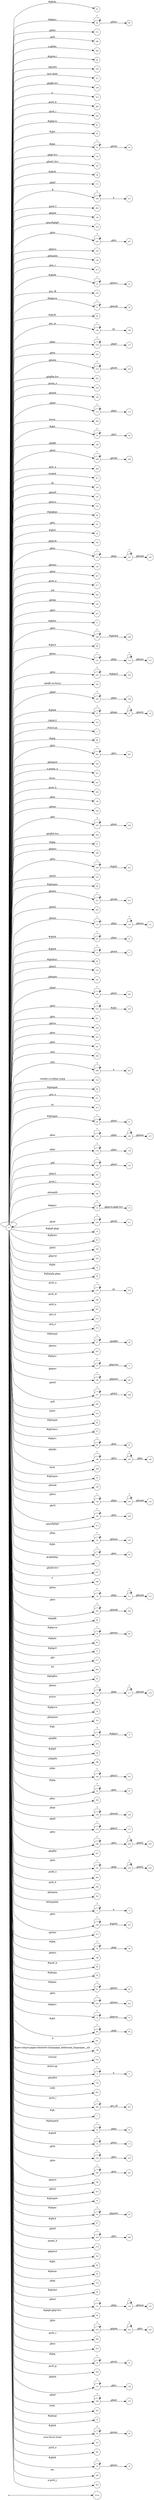 digraph NFA {
  rankdir=LR;
  node [shape=circle, fontsize=10];
  __start [shape=point, label=""];
  __start -> None;
  41 [label="41"];
  68 [label="68"];
  151 [label="151"];
  266 [label="266"];
  297 [label="297"];
  300 [label="300"];
  42 [label="42"];
  104 [label="104"];
  311 [label="311"];
  138 [label="138"];
  64 [label="64"];
  206 [label="206"];
  132 [label="132"];
  199 [label="199"];
  312 [label="312"];
  279 [label="279"];
  288 [label="288"];
  239 [label="239"];
  90 [label="90"];
  285 [label="285"];
  173 [label="173"];
  287 [label="287"];
  81 [label="81"];
  112 [label="112"];
  120 [label="120"];
  85 [label="85"];
  93 [label="93"];
  129 [label="129"];
  144 [label="144"];
  155 [label="155"];
  38 [label="38"];
  171 [label="171"];
  175 [label="175"];
  106 [label="106"];
  216 [label="216"];
  282 [label="282"];
  136 [label="136"];
  314 [label="314"];
  246 [label="246"];
  123 [label="123"];
  195 [label="195"];
  159 [label="159"];
  273 [label="273"];
  14 [label="14"];
  21 [label="21"];
  142 [label="142"];
  236 [label="236"];
  276 [label="276"];
  77 [label="77"];
  31 [label="31"];
  43 [label="43"];
  108 [label="108"];
  176 [label="176"];
  214 [label="214"];
  256 [label="256"];
  215 [label="215"];
  202 [label="202"];
  258 [label="258"];
  270 [label="270"];
  156 [label="156"];
  172 [label="172"];
  26 [label="26"];
  309 [label="309"];
  95 [label="95"];
  198 [label="198"];
  92 [label="92"];
  208 [label="208"];
  269 [label="269"];
  317 [label="317"];
  105 [label="105"];
  147 [label="147"];
  152 [label="152"];
  133 [label="133"];
  84 [label="84"];
  251 [label="251"];
  44 [label="44"];
  193 [label="193"];
  122 [label="122"];
  150 [label="150"];
  245 [label="245"];
  185 [label="185"];
  207 [label="207"];
  277 [label="277"];
  292 [label="292"];
  145 [label="145"];
  109 [label="109"];
  223 [label="223"];
  11 [label="11"];
  228 [label="228"];
  86 [label="86"];
  113 [label="113"];
  4 [label="4"];
  78 [label="78"];
  224 [label="224"];
  200 [label="200"];
  184 [label="184"];
  22 [label="22"];
  103 [label="103"];
  71 [label="71"];
  250 [label="250"];
  2 [label="2"];
  98 [label="98"];
  262 [label="262"];
  164 [label="164"];
  301 [label="301"];
  307 [label="307"];
  284 [label="284"];
  229 [label="229"];
  130 [label="130"];
  48 [label="48"];
  146 [label="146"];
  148 [label="148"];
  167 [label="167"];
  204 [label="204"];
  211 [label="211"];
  9 [label="9"];
  27 [label="27"];
  33 [label="33"];
  189 [label="189"];
  230 [label="230"];
  153 [label="153"];
  49 [label="49"];
  213 [label="213"];
  220 [label="220"];
  119 [label="119"];
  51 [label="51"];
  0 [label="0"];
  20 [label="20"];
  16 [label="16"];
  96 [label="96"];
  24 [label="24"];
  40 [label="40"];
  154 [label="154"];
  161 [label="161"];
  227 [label="227"];
  94 [label="94"];
  177 [label="177"];
  182 [label="182"];
  232 [label="232"];
  221 [label="221"];
  243 [label="243"];
  252 [label="252"];
  255 [label="255"];
  261 [label="261"];
  19 [label="19"];
  181 [label="181"];
  263 [label="263"];
  295 [label="295"];
  296 [label="296"];
  102 [label="102"];
  56 [label="56"];
  271 [label="271"];
  315 [label="315"];
  13 [label="13"];
  50 [label="50"];
  135 [label="135"];
  125 [label="125"];
  178 [label="178"];
  134 [label="134"];
  197 [label="197"];
  289 [label="289"];
  160 [label="160"];
  74 [label="74"];
  210 [label="210"];
  225 [label="225"];
  35 [label="35"];
  65 [label="65"];
  165 [label="165"];
  194 [label="194"];
  10 [label="10"];
  58 [label="58"];
  278 [label="278"];
  290 [label="290"];
  267 [label="267"];
  272 [label="272"];
  275 [label="275"];
  47 [label="47"];
  115 [label="115"];
  253 [label="253"];
  70 [label="70"];
  190 [label="190"];
  257 [label="257"];
  265 [label="265"];
  310 [label="310"];
  238 [label="238"];
  46 [label="46"];
  97 [label="97"];
  66 [label="66"];
  186 [label="186"];
  308 [label="308"];
  57 [label="57"];
  149 [label="149"];
  128 [label="128"];
  205 [label="205"];
  313 [label="313"];
  121 [label="121"];
  141 [label="141"];
  91 [label="91"];
  1 [label="1"];
  73 [label="73"];
  157 [label="157"];
  111 [label="111"];
  299 [label="299"];
  110 [label="110"];
  242 [label="242"];
  82 [label="82"];
  79 [label="79"];
  60 [label="60"];
  23 [label="23"];
  37 [label="37"];
  217 [label="217"];
  294 [label="294"];
  83 [label="83"];
  116 [label="116"];
  303 [label="303"];
  76 [label="76"];
  163 [label="163"];
  8 [label="8"];
  203 [label="203"];
  140 [label="140"];
  15 [label="15"];
  34 [label="34"];
  298 [label="298"];
  235 [label="235"];
  180 [label="180"];
  69 [label="69"];
  127 [label="127"];
  30 [label="30"];
  304 [label="304"];
  29 [label="29"];
  139 [label="139"];
  126 [label="126"];
  174 [label="174"];
  248 [label="248"];
  6 [label="6"];
  17 [label="17"];
  201 [label="201"];
  237 [label="237"];
  188 [label="188"];
  264 [label="264"];
  268 [label="268"];
  162 [label="162"];
  260 [label="260"];
  80 [label="80"];
  5 [label="5"];
  226 [label="226"];
  124 [label="124"];
  212 [label="212"];
  191 [label="191"];
  28 [label="28"];
  166 [label="166"];
  99 [label="99"];
  179 [label="179"];
  59 [label="59"];
  61 [label="61"];
  244 [label="244"];
  117 [label="117"];
  72 [label="72"];
  89 [label="89"];
  67 [label="67"];
  231 [label="231"];
  291 [label="291"];
  247 [label="247"];
  100 [label="100"];
  316 [label="316"];
  3 [label="3"];
  62 [label="62"];
  158 [label="158"];
  118 [label="118"];
  293 [label="293"];
  286 [label="286"];
  183 [label="183"];
  241 [label="241"];
  114 [label="114"];
  168 [label="168"];
  7 [label="7"];
  52 [label="52"];
  12 [label="12"];
  209 [label="209"];
  218 [label="218"];
  233 [label="233"];
  240 [label="240"];
  196 [label="196"];
  222 [label="222"];
  54 [label="54"];
  63 [label="63"];
  87 [label="87"];
  259 [label="259"];
  274 [label="274"];
  192 [label="192"];
  88 [label="88"];
  107 [label="107"];
  45 [label="45"];
  143 [label="143"];
  39 [label="39"];
  170 [label="170"];
  131 [label="131"];
  36 [label="36"];
  187 [label="187"];
  234 [label="234"];
  280 [label="280"];
  53 [label="53"];
  75 [label="75"];
  254 [label="254"];
  32 [label="32"];
  283 [label="283"];
  137 [label="137"];
  219 [label="219"];
  169 [label="169"];
  305 [label="305"];
  55 [label="55"];
  25 [label="25"];
  101 [label="101"];
  249 [label="249"];
  281 [label="281"];
  18 [label="18"];
  306 [label="306"];
  302 [label="302"];
  { node [shape=doublecircle]; 1 2 4 6 7 9 10 11 13 15 17 19 21 24 26 27 29 31 33 34 35 36 37 38 39 40 41 42 43 44 45 46 48 49 51 53 54 55 56 57 58 59 60 62 64 65 67 69 71 73 75 76 78 80 81 82 83 84 85 86 87 88 90 92 94 96 97 98 99 100 101 102 103 104 105 107 109 112 115 118 121 124 127 130 133 135 136 138 140 142 143 144 145 146 147 148 149 150 151 152 153 154 155 156 157 158 159 160 161 162 163 164 165 166 168 170 171 173 175 177 179 181 183 185 188 189 191 192 193 194 195 196 197 198 199 200 201 202 203 204 206 207 209 211 212 214 216 217 219 220 221 222 223 225 227 229 231 233 236 239 241 243 245 247 250 251 252 253 254 255 256 258 260 261 263 264 265 266 267 268 269 270 271 272 273 274 275 276 277 279 280 281 282 283 284 285 287 288 289 290 291 292 293 294 295 297 298 299 300 301 302 303 304 305 306 307 308 309 310 311 312 313 314 315 316 317 }
  0 -> 0 [label="*"];
  0 -> 1 [label="#GBMPAL"];
  0 -> 2 [label="#SIvCob"];
  0 -> 3 [label="#SIvCob"];
  3 -> 3 [label="*"];
  3 -> 4 [label="a"];
  0 -> 5 [label="#WqQANb"];
  5 -> 5 [label="*"];
  5 -> 6 [label="a"];
  0 -> 7 [label="#gb"];
  0 -> 8 [label="#gb"];
  8 -> 8 [label="*"];
  8 -> 9 [label="#gbprc"];
  0 -> 10 [label="#gbb"];
  0 -> 11 [label="#gbbw"];
  0 -> 12 [label="#gbd4"];
  12 -> 12 [label="*"];
  12 -> 13 [label=".gbmc"];
  0 -> 14 [label="#gbd4"];
  14 -> 14 [label="*"];
  14 -> 15 [label=".gbmcc"];
  0 -> 16 [label="#gbd4"];
  16 -> 16 [label="*"];
  16 -> 17 [label=".gbmh"];
  0 -> 18 [label="#gbd4"];
  18 -> 18 [label="*"];
  18 -> 19 [label=".gbmtc"];
  0 -> 20 [label="#gbd4"];
  20 -> 20 [label="*"];
  20 -> 21 [label=".gbpc"];
  0 -> 22 [label="#gbd4"];
  22 -> 22 [label="*"];
  22 -> 23 [label=".gbpgs"];
  23 -> 23 [label="*"];
  23 -> 24 [label=".gbmtc"];
  0 -> 25 [label="#gbd4"];
  25 -> 25 [label="*"];
  25 -> 26 [label=".gbsbic"];
  0 -> 27 [label="#gbg"];
  0 -> 28 [label="#gbg"];
  28 -> 28 [label="*"];
  28 -> 29 [label=".gbgt"];
  0 -> 30 [label="#gbg"];
  30 -> 30 [label="*"];
  30 -> 31 [label=".gbm"];
  0 -> 32 [label="#gbg"];
  32 -> 32 [label="*"];
  32 -> 33 [label=".gbtcb"];
  0 -> 34 [label="#gbg5"];
  0 -> 35 [label="#gbg6.gbgt"];
  0 -> 36 [label="#gbg6.gbgt-hvr"];
  0 -> 37 [label="#gbgs5"];
  0 -> 38 [label="#gbi4i"];
  0 -> 39 [label="#gbi4id"];
  0 -> 40 [label="#gbi4m1"];
  0 -> 41 [label="#gbi4s"];
  0 -> 42 [label="#gbi4s1"];
  0 -> 43 [label="#gbi4t"];
  0 -> 44 [label="#gbi5"];
  0 -> 45 [label="#gbmm"];
  0 -> 46 [label="#gbmpal"];
  0 -> 47 [label="#gbmpal"];
  47 -> 47 [label="*"];
  47 -> 48 [label=".gbqfbb"];
  0 -> 49 [label="#gbmpas"];
  0 -> 50 [label="#gbmpas"];
  50 -> 50 [label="*"];
  50 -> 51 [label=".gbmt"];
  0 -> 52 [label="#gbmpasb"];
  52 -> 52 [label="*"];
  52 -> 53 [label=".gbps"];
  0 -> 54 [label="#gbmpdv"];
  0 -> 55 [label="#gbmpi"];
  0 -> 56 [label="#gbmpid"];
  0 -> 57 [label="#gbmpiw"];
  0 -> 58 [label="#gbmplp.gbps"];
  0 -> 59 [label="#gbmps"];
  0 -> 60 [label="#gbpm"];
  0 -> 61 [label="#gbpm"];
  61 -> 61 [label="*"];
  61 -> 62 [label=".gbml1"];
  0 -> 63 [label="#gbpm"];
  63 -> 63 [label="*"];
  63 -> 64 [label=".gbpmtc"];
  0 -> 65 [label="#gbpms"];
  0 -> 66 [label="#gbprc"];
  66 -> 66 [label="*"];
  66 -> 67 [label=".gbm"];
  0 -> 68 [label="#gbprc"];
  68 -> 68 [label="*"];
  68 -> 69 [label=".gbmc"];
  0 -> 70 [label="#gbprc"];
  70 -> 70 [label="*"];
  70 -> 71 [label=".gbprcbc"];
  0 -> 72 [label="#gbprc"];
  72 -> 72 [label="*"];
  72 -> 73 [label=".gbprcx"];
  0 -> 74 [label="#gbprc"];
  74 -> 74 [label="*"];
  74 -> 75 [label=".gbprcx.gbgt-hvr"];
  0 -> 76 [label="#gbprca"];
  0 -> 77 [label="#gbprca"];
  77 -> 77 [label="*"];
  77 -> 78 [label=".gbmab"];
  0 -> 79 [label="#gbprca"];
  79 -> 79 [label="*"];
  79 -> 80 [label=".gbmac"];
  0 -> 81 [label="#gbprcs"];
  0 -> 82 [label="#gbqfb"];
  0 -> 83 [label="#gbqfbw"];
  0 -> 84 [label="#gbqfqw"];
  0 -> 85 [label="#gbs"];
  0 -> 86 [label="#gbx3"];
  0 -> 87 [label="#gbx4"];
  0 -> 88 [label="#gbz"];
  0 -> 89 [label="#gbz"];
  89 -> 89 [label="*"];
  89 -> 90 [label=".gbgt"];
  0 -> 91 [label="#gbz"];
  91 -> 91 [label="*"];
  91 -> 92 [label=".gbm"];
  0 -> 93 [label="#gbz"];
  93 -> 93 [label="*"];
  93 -> 94 [label=".gbtcb"];
  0 -> 95 [label="#gbz"];
  95 -> 95 [label="*"];
  95 -> 96 [label=".gbzt"];
  0 -> 97 [label="#gbztms1"];
  0 -> 98 [label="#gog"];
  0 -> 99 [label="#gssb_b"];
  0 -> 100 [label="#gws-output-pages-elements-homepage_additional_languages__als"];
  0 -> 101 [label="-moz-focus-inner"];
  0 -> 102 [label="-webkit-scrollbar-track"];
  0 -> 103 [label=".GBMCC"];
  0 -> 104 [label=".H6sW5"];
  0 -> 105 [label=".ds"];
  0 -> 106 [label=".fl"];
  106 -> 106 [label="*"];
  106 -> 107 [label="a"];
  0 -> 108 [label=".gac_m"];
  108 -> 108 [label="*"];
  108 -> 109 [label="td"];
  0 -> 110 [label=".gbem"];
  110 -> 110 [label="*"];
  110 -> 111 [label=".gbgs"];
  111 -> 111 [label="*"];
  111 -> 112 [label=".gbmab"];
  0 -> 113 [label=".gbem"];
  113 -> 113 [label="*"];
  113 -> 114 [label=".gbgs"];
  114 -> 114 [label="*"];
  114 -> 115 [label=".gbmac"];
  0 -> 116 [label=".gbemi"];
  116 -> 116 [label="*"];
  116 -> 117 [label=".gbgs"];
  117 -> 117 [label="*"];
  117 -> 118 [label=".gbmab"];
  0 -> 119 [label=".gbemi"];
  119 -> 119 [label="*"];
  119 -> 120 [label=".gbgs"];
  120 -> 120 [label="*"];
  120 -> 121 [label=".gbmac"];
  0 -> 122 [label=".gbes"];
  122 -> 122 [label="*"];
  122 -> 123 [label=".gbgs"];
  123 -> 123 [label="*"];
  123 -> 124 [label=".gbmab"];
  0 -> 125 [label=".gbes"];
  125 -> 125 [label="*"];
  125 -> 126 [label=".gbgs"];
  126 -> 126 [label="*"];
  126 -> 127 [label=".gbmac"];
  0 -> 128 [label=".gbesi"];
  128 -> 128 [label="*"];
  128 -> 129 [label=".gbgs"];
  129 -> 129 [label="*"];
  129 -> 130 [label=".gbmab"];
  0 -> 131 [label=".gbesi"];
  131 -> 131 [label="*"];
  131 -> 132 [label=".gbgs"];
  132 -> 132 [label="*"];
  132 -> 133 [label=".gbmac"];
  0 -> 134 [label=".gbf"];
  134 -> 134 [label="*"];
  134 -> 135 [label=".gbmt"];
  0 -> 136 [label=".gbg4a"];
  0 -> 137 [label=".gbg4a"];
  137 -> 137 [label="*"];
  137 -> 138 [label=".gbts"];
  0 -> 139 [label=".gbgs"];
  139 -> 139 [label="*"];
  139 -> 140 [label=".gbmab"];
  0 -> 141 [label=".gbgs"];
  141 -> 141 [label="*"];
  141 -> 142 [label=".gbmac"];
  0 -> 143 [label=".gbgt"];
  0 -> 144 [label=".gbgt-hvr"];
  0 -> 145 [label=".gbi4p"];
  0 -> 146 [label=".gbm"];
  0 -> 147 [label=".gbm0l"];
  0 -> 148 [label=".gbma"];
  0 -> 149 [label=".gbmab"];
  0 -> 150 [label=".gbmac"];
  0 -> 151 [label=".gbmc"];
  0 -> 152 [label=".gbmcc"];
  0 -> 153 [label=".gbmh"];
  0 -> 154 [label=".gbml1"];
  0 -> 155 [label=".gbml1-hvr"];
  0 -> 156 [label=".gbmlb"];
  0 -> 157 [label=".gbmlb-hvr"];
  0 -> 158 [label=".gbmlbw"];
  0 -> 159 [label=".gbmpala"];
  0 -> 160 [label=".gbmpalb"];
  0 -> 161 [label=".gbmpia"];
  0 -> 162 [label=".gbmpiaa"];
  0 -> 163 [label=".gbmpiaw"];
  0 -> 164 [label=".gbmpnw"];
  0 -> 165 [label=".gbmt"];
  0 -> 166 [label=".gbmtc"];
  0 -> 167 [label=".gbn"];
  167 -> 167 [label="*"];
  167 -> 168 [label=".gbmt"];
  0 -> 169 [label=".gbnd"];
  169 -> 169 [label="*"];
  169 -> 170 [label=".gbmt"];
  0 -> 171 [label=".gbp0"];
  0 -> 172 [label=".gbp0"];
  172 -> 172 [label="*"];
  172 -> 173 [label=".gbps"];
  0 -> 174 [label=".gbp0"];
  174 -> 174 [label="*"];
  174 -> 175 [label=".gbps2"];
  0 -> 176 [label=".gbpc"];
  176 -> 176 [label="*"];
  176 -> 177 [label=".gbpd"];
  0 -> 178 [label=".gbpc"];
  178 -> 178 [label="*"];
  178 -> 179 [label=".gbps"];
  0 -> 180 [label=".gbpc"];
  180 -> 180 [label="*"];
  180 -> 181 [label=".gbps2"];
  0 -> 182 [label=".gbpd"];
  182 -> 182 [label="*"];
  182 -> 183 [label=".gbmt"];
  0 -> 184 [label=".gbpd"];
  184 -> 184 [label="*"];
  184 -> 185 [label=".gbps"];
  0 -> 186 [label=".gbpdjs"];
  186 -> 186 [label="*"];
  186 -> 187 [label=".gbto"];
  187 -> 187 [label="*"];
  187 -> 188 [label=".gbm"];
  0 -> 189 [label=".gbpmc"];
  0 -> 190 [label=".gbpmc"];
  190 -> 190 [label="*"];
  190 -> 191 [label=".gbpmtc"];
  0 -> 192 [label=".gbpms2"];
  0 -> 193 [label=".gbprcb"];
  0 -> 194 [label=".gbprcd"];
  0 -> 195 [label=".gbprci"];
  0 -> 196 [label=".gbprct"];
  0 -> 197 [label=".gbps2"];
  0 -> 198 [label=".gbqfb"];
  0 -> 199 [label=".gbqfb-hvr"];
  0 -> 200 [label=".gbqfb-no-focus"];
  0 -> 201 [label=".gbqfba"];
  0 -> 202 [label=".gbqfba-hvr"];
  0 -> 203 [label=".gbqfbb"];
  0 -> 204 [label=".gbqfbb-hvr"];
  0 -> 205 [label=".gbrtl"];
  205 -> 205 [label="*"];
  205 -> 206 [label=".gbm"];
  0 -> 207 [label=".gbsb"];
  0 -> 208 [label=".gbsb"];
  208 -> 208 [label="*"];
  208 -> 209 [label=".gbsbb"];
  0 -> 210 [label=".gbsb"];
  210 -> 210 [label="*"];
  210 -> 211 [label=".gbsbt"];
  0 -> 212 [label=".gbsbic"];
  0 -> 213 [label=".gbsbis"];
  213 -> 213 [label="*"];
  213 -> 214 [label=".gbsbb"];
  0 -> 215 [label=".gbsbis"];
  215 -> 215 [label="*"];
  215 -> 216 [label=".gbsbt"];
  0 -> 217 [label=".gbt"];
  0 -> 218 [label=".gbtb"];
  218 -> 218 [label="*"];
  218 -> 219 [label=".gbts"];
  0 -> 220 [label=".gbtb2"];
  0 -> 221 [label=".gbtc"];
  0 -> 222 [label=".gbtcb"];
  0 -> 223 [label=".gbto"];
  0 -> 224 [label=".gbto"];
  224 -> 224 [label="*"];
  224 -> 225 [label="#gbgs5"];
  0 -> 226 [label=".gbto"];
  226 -> 226 [label="*"];
  226 -> 227 [label="#gbi4i"];
  0 -> 228 [label=".gbto"];
  228 -> 228 [label="*"];
  228 -> 229 [label="#gbi4id"];
  0 -> 230 [label=".gbto"];
  230 -> 230 [label="*"];
  230 -> 231 [label="#gbi5"];
  0 -> 232 [label=".gbto"];
  232 -> 232 [label="*"];
  232 -> 233 [label="#gbs"];
  0 -> 234 [label=".gbto"];
  234 -> 234 [label="*"];
  234 -> 235 [label=".gbg4a"];
  235 -> 235 [label="*"];
  235 -> 236 [label=".gbts"];
  0 -> 237 [label=".gbto"];
  237 -> 237 [label="*"];
  237 -> 238 [label=".gbgt"];
  238 -> 238 [label="*"];
  238 -> 239 [label=".gbtb2"];
  0 -> 240 [label=".gbto"];
  240 -> 240 [label="*"];
  240 -> 241 [label=".gbm"];
  0 -> 242 [label=".gbto"];
  242 -> 242 [label="*"];
  242 -> 243 [label=".gbmab"];
  0 -> 244 [label=".gbto"];
  244 -> 244 [label="*"];
  244 -> 245 [label=".gbmac"];
  0 -> 246 [label=".gbto"];
  246 -> 246 [label="*"];
  246 -> 247 [label=".gbts"];
  0 -> 248 [label=".gbto"];
  248 -> 248 [label="*"];
  248 -> 249 [label=".gbzt"];
  249 -> 249 [label="*"];
  249 -> 250 [label=".gbtb2"];
  0 -> 251 [label=".gbts"];
  0 -> 252 [label=".gbtsa"];
  0 -> 253 [label=".gbxms"];
  0 -> 254 [label=".gbxo"];
  0 -> 255 [label=".gbxv"];
  0 -> 256 [label=".gbxx"];
  0 -> 257 [label=".gbz0l"];
  257 -> 257 [label="*"];
  257 -> 258 [label=".gbtb2"];
  0 -> 259 [label=".gbz0l"];
  259 -> 259 [label="*"];
  259 -> 260 [label=".gbts"];
  0 -> 261 [label=".gbzt"];
  0 -> 262 [label=".gbzt"];
  262 -> 262 [label="*"];
  262 -> 263 [label=".gbts"];
  0 -> 264 [label=".gsdd_a"];
  0 -> 265 [label=".gsfi"];
  0 -> 266 [label=".gsfs"];
  0 -> 267 [label=".gsib_a"];
  0 -> 268 [label=".gsib_b"];
  0 -> 269 [label=".gsls_a"];
  0 -> 270 [label=".gsmq_a"];
  0 -> 271 [label=".gsn_a"];
  0 -> 272 [label=".gsn_b"];
  0 -> 273 [label=".gsn_c"];
  0 -> 274 [label=".gspqs_b"];
  0 -> 275 [label=".gsq_a"];
  0 -> 276 [label=".gss_ifl"];
  0 -> 277 [label=".gssb_a"];
  0 -> 278 [label=".gssb_a"];
  278 -> 278 [label="*"];
  278 -> 279 [label="td"];
  0 -> 280 [label=".gssb_c"];
  0 -> 281 [label=".gssb_e"];
  0 -> 282 [label=".gssb_f"];
  0 -> 283 [label=".gssb_g"];
  0 -> 284 [label=".gssb_h"];
  0 -> 285 [label=".gssb_i"];
  0 -> 286 [label=".gssb_i"];
  286 -> 286 [label="*"];
  286 -> 287 [label=".gss_ifl"];
  0 -> 288 [label=".gssb_k"];
  0 -> 289 [label=".gssb_l"];
  0 -> 290 [label=".gssb_m"];
  0 -> 291 [label=".h"];
  0 -> 292 [label=".lsb"];
  0 -> 293 [label=".lsbb"];
  0 -> 294 [label=".lst"];
  0 -> 295 [label=".sblc"];
  0 -> 296 [label=".sblc"];
  296 -> 296 [label="*"];
  296 -> 297 [label="a"];
  0 -> 298 [label=".z4hgWe"];
  0 -> 299 [label="a"];
  0 -> 300 [label="a.gbiba"];
  0 -> 301 [label="a.gspqs_a"];
  0 -> 302 [label="a.gssb_j"];
  0 -> 303 [label="active"];
  0 -> 304 [label="after"];
  0 -> 305 [label="body"];
  0 -> 306 [label="em"];
  0 -> 307 [label="focus"];
  0 -> 308 [label="form"];
  0 -> 309 [label="hover"];
  0 -> 310 [label="input"];
  0 -> 311 [label="last-child"];
  0 -> 312 [label="p"];
  0 -> 313 [label="span#gbg4"];
  0 -> 314 [label="span#gbg6"];
  0 -> 315 [label="td"];
  0 -> 316 [label="vertical"];
  0 -> 317 [label="visited"];
}
